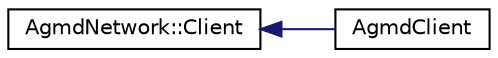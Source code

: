 digraph "Graphical Class Hierarchy"
{
  edge [fontname="Helvetica",fontsize="10",labelfontname="Helvetica",labelfontsize="10"];
  node [fontname="Helvetica",fontsize="10",shape=record];
  rankdir="LR";
  Node1 [label="AgmdNetwork::Client",height=0.2,width=0.4,color="black", fillcolor="white", style="filled",URL="$class_agmd_network_1_1_client.html"];
  Node1 -> Node2 [dir="back",color="midnightblue",fontsize="10",style="solid",fontname="Helvetica"];
  Node2 [label="AgmdClient",height=0.2,width=0.4,color="black", fillcolor="white", style="filled",URL="$class_agmd_client.html"];
}
